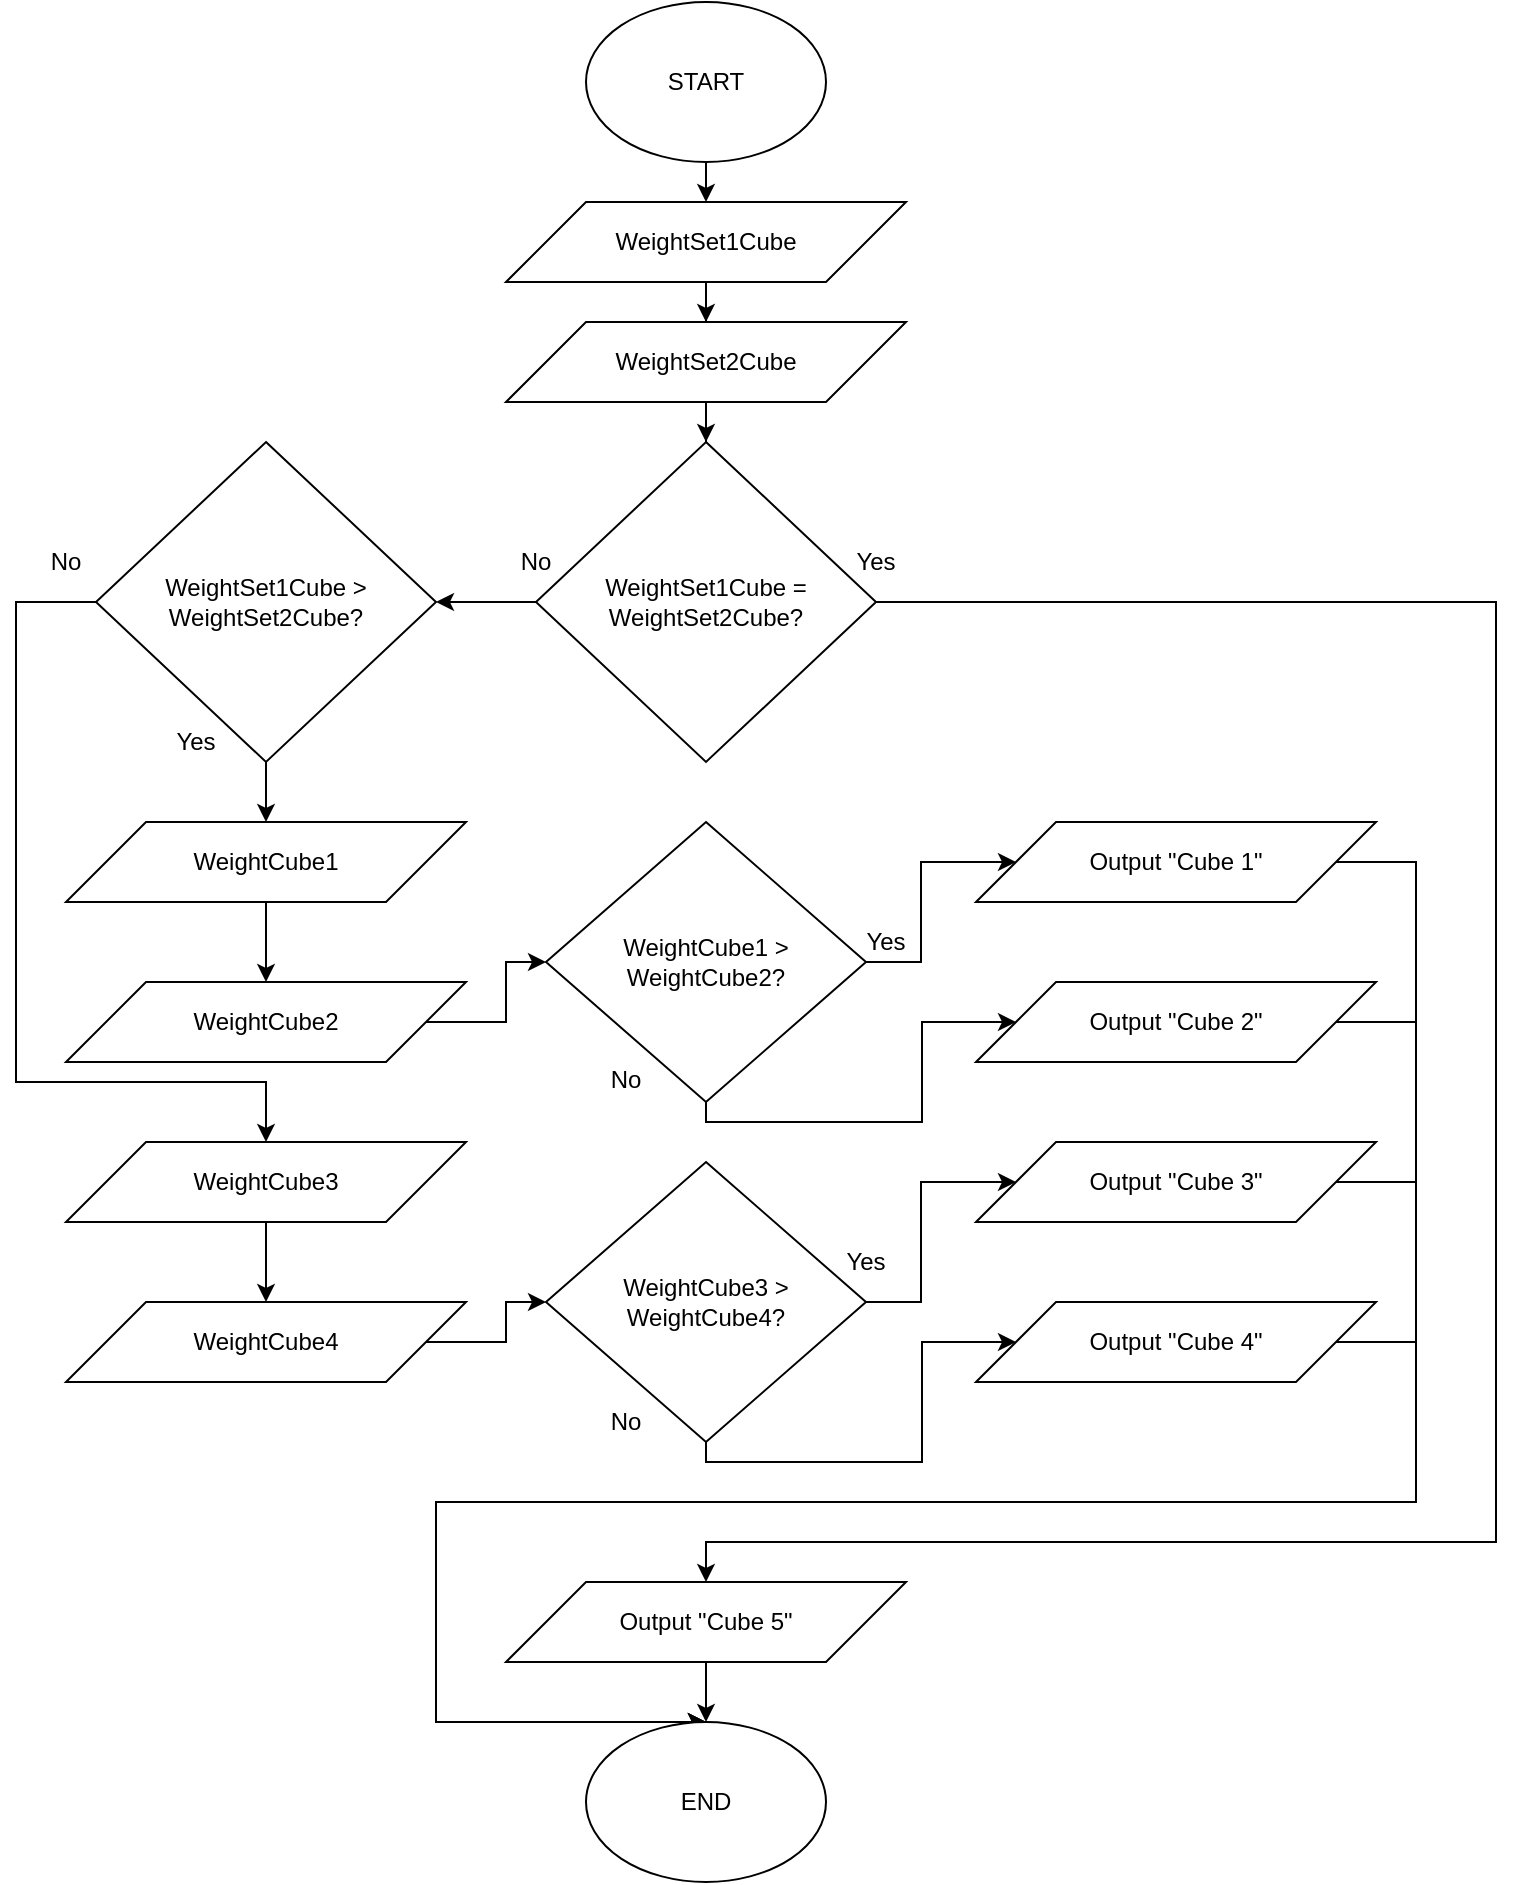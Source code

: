 <mxfile version="12.3.9" type="github" pages="1"><diagram id="J1djyU48cJGO3LC8F4aQ" name="Page-1"><mxGraphModel dx="1021" dy="564" grid="1" gridSize="10" guides="1" tooltips="1" connect="1" arrows="1" fold="1" page="1" pageScale="1" pageWidth="850" pageHeight="1100" math="0" shadow="0"><root><mxCell id="0"/><mxCell id="1" parent="0"/><mxCell id="P0N9OHW8gnIvDzfLQqpC-12" style="edgeStyle=orthogonalEdgeStyle;rounded=0;orthogonalLoop=1;jettySize=auto;html=1;exitX=0.5;exitY=1;exitDx=0;exitDy=0;entryX=0.5;entryY=0;entryDx=0;entryDy=0;" edge="1" parent="1" source="k7O_WJqjRe2MA41ZNXS6-3" target="k7O_WJqjRe2MA41ZNXS6-4"><mxGeometry relative="1" as="geometry"/></mxCell><mxCell id="k7O_WJqjRe2MA41ZNXS6-3" value="START" style="ellipse;whiteSpace=wrap;html=1;" parent="1" vertex="1"><mxGeometry x="365" y="20" width="120" height="80" as="geometry"/></mxCell><mxCell id="P0N9OHW8gnIvDzfLQqpC-13" style="edgeStyle=orthogonalEdgeStyle;rounded=0;orthogonalLoop=1;jettySize=auto;html=1;entryX=0.5;entryY=0;entryDx=0;entryDy=0;" edge="1" parent="1" source="k7O_WJqjRe2MA41ZNXS6-4" target="k7O_WJqjRe2MA41ZNXS6-5"><mxGeometry relative="1" as="geometry"/></mxCell><mxCell id="k7O_WJqjRe2MA41ZNXS6-4" value="&lt;div&gt;WeightSet1Cube&lt;/div&gt;" style="shape=parallelogram;perimeter=parallelogramPerimeter;whiteSpace=wrap;html=1;" parent="1" vertex="1"><mxGeometry x="325" y="120" width="200" height="40" as="geometry"/></mxCell><mxCell id="P0N9OHW8gnIvDzfLQqpC-14" style="edgeStyle=orthogonalEdgeStyle;rounded=0;orthogonalLoop=1;jettySize=auto;html=1;" edge="1" parent="1" source="k7O_WJqjRe2MA41ZNXS6-5" target="k7O_WJqjRe2MA41ZNXS6-6"><mxGeometry relative="1" as="geometry"/></mxCell><mxCell id="k7O_WJqjRe2MA41ZNXS6-5" value="WeightSet2Cube" style="shape=parallelogram;perimeter=parallelogramPerimeter;whiteSpace=wrap;html=1;" parent="1" vertex="1"><mxGeometry x="325" y="180" width="200" height="40" as="geometry"/></mxCell><mxCell id="P0N9OHW8gnIvDzfLQqpC-5" style="edgeStyle=orthogonalEdgeStyle;rounded=0;orthogonalLoop=1;jettySize=auto;html=1;entryX=1;entryY=0.5;entryDx=0;entryDy=0;" edge="1" parent="1" source="k7O_WJqjRe2MA41ZNXS6-6" target="k7O_WJqjRe2MA41ZNXS6-8"><mxGeometry relative="1" as="geometry"/></mxCell><mxCell id="P0N9OHW8gnIvDzfLQqpC-22" style="edgeStyle=orthogonalEdgeStyle;rounded=0;orthogonalLoop=1;jettySize=auto;html=1;entryX=0.5;entryY=0;entryDx=0;entryDy=0;" edge="1" parent="1" source="k7O_WJqjRe2MA41ZNXS6-6" target="P0N9OHW8gnIvDzfLQqpC-19"><mxGeometry relative="1" as="geometry"><Array as="points"><mxPoint x="820" y="320"/><mxPoint x="820" y="790"/><mxPoint x="425" y="790"/></Array></mxGeometry></mxCell><mxCell id="k7O_WJqjRe2MA41ZNXS6-6" value="WeightSet1Cube = WeightSet2Cube?" style="rhombus;whiteSpace=wrap;html=1;" parent="1" vertex="1"><mxGeometry x="340" y="240" width="170" height="160" as="geometry"/></mxCell><mxCell id="P0N9OHW8gnIvDzfLQqpC-4" style="edgeStyle=orthogonalEdgeStyle;rounded=0;orthogonalLoop=1;jettySize=auto;html=1;entryX=0.5;entryY=0;entryDx=0;entryDy=0;" edge="1" parent="1" source="k7O_WJqjRe2MA41ZNXS6-8" target="k7O_WJqjRe2MA41ZNXS6-9"><mxGeometry relative="1" as="geometry"/></mxCell><mxCell id="P0N9OHW8gnIvDzfLQqpC-6" style="edgeStyle=orthogonalEdgeStyle;rounded=0;orthogonalLoop=1;jettySize=auto;html=1;entryX=0.5;entryY=0;entryDx=0;entryDy=0;" edge="1" parent="1" source="k7O_WJqjRe2MA41ZNXS6-8" target="k7O_WJqjRe2MA41ZNXS6-14"><mxGeometry relative="1" as="geometry"><Array as="points"><mxPoint x="80" y="320"/><mxPoint x="80" y="560"/><mxPoint x="205" y="560"/></Array></mxGeometry></mxCell><mxCell id="k7O_WJqjRe2MA41ZNXS6-8" value="WeightSet1Cube &amp;gt; WeightSet2Cube?" style="rhombus;whiteSpace=wrap;html=1;" parent="1" vertex="1"><mxGeometry x="120" y="240" width="170" height="160" as="geometry"/></mxCell><mxCell id="P0N9OHW8gnIvDzfLQqpC-2" style="edgeStyle=orthogonalEdgeStyle;rounded=0;orthogonalLoop=1;jettySize=auto;html=1;entryX=0.5;entryY=0;entryDx=0;entryDy=0;" edge="1" parent="1" source="k7O_WJqjRe2MA41ZNXS6-9" target="k7O_WJqjRe2MA41ZNXS6-10"><mxGeometry relative="1" as="geometry"/></mxCell><mxCell id="k7O_WJqjRe2MA41ZNXS6-9" value="WeightCube1" style="shape=parallelogram;perimeter=parallelogramPerimeter;whiteSpace=wrap;html=1;" parent="1" vertex="1"><mxGeometry x="105" y="430" width="200" height="40" as="geometry"/></mxCell><mxCell id="P0N9OHW8gnIvDzfLQqpC-11" style="edgeStyle=orthogonalEdgeStyle;rounded=0;orthogonalLoop=1;jettySize=auto;html=1;entryX=0;entryY=0.5;entryDx=0;entryDy=0;" edge="1" parent="1" source="k7O_WJqjRe2MA41ZNXS6-10" target="k7O_WJqjRe2MA41ZNXS6-11"><mxGeometry relative="1" as="geometry"/></mxCell><mxCell id="k7O_WJqjRe2MA41ZNXS6-10" value="WeightCube2" style="shape=parallelogram;perimeter=parallelogramPerimeter;whiteSpace=wrap;html=1;" parent="1" vertex="1"><mxGeometry x="105" y="510" width="200" height="40" as="geometry"/></mxCell><mxCell id="P0N9OHW8gnIvDzfLQqpC-16" style="edgeStyle=orthogonalEdgeStyle;rounded=0;orthogonalLoop=1;jettySize=auto;html=1;entryX=0;entryY=0.5;entryDx=0;entryDy=0;" edge="1" parent="1" source="k7O_WJqjRe2MA41ZNXS6-11" target="k7O_WJqjRe2MA41ZNXS6-12"><mxGeometry relative="1" as="geometry"/></mxCell><mxCell id="P0N9OHW8gnIvDzfLQqpC-17" style="edgeStyle=orthogonalEdgeStyle;rounded=0;orthogonalLoop=1;jettySize=auto;html=1;entryX=0;entryY=0.5;entryDx=0;entryDy=0;" edge="1" parent="1" source="k7O_WJqjRe2MA41ZNXS6-11" target="k7O_WJqjRe2MA41ZNXS6-13"><mxGeometry relative="1" as="geometry"><Array as="points"><mxPoint x="425" y="580"/><mxPoint x="533" y="580"/><mxPoint x="533" y="530"/></Array></mxGeometry></mxCell><mxCell id="k7O_WJqjRe2MA41ZNXS6-11" value="WeightCube1 &amp;gt; WeightCube2?" style="rhombus;whiteSpace=wrap;html=1;" parent="1" vertex="1"><mxGeometry x="345" y="430" width="160" height="140" as="geometry"/></mxCell><mxCell id="P0N9OHW8gnIvDzfLQqpC-28" style="edgeStyle=orthogonalEdgeStyle;rounded=0;orthogonalLoop=1;jettySize=auto;html=1;entryX=0.5;entryY=0;entryDx=0;entryDy=0;" edge="1" parent="1" source="k7O_WJqjRe2MA41ZNXS6-12" target="P0N9OHW8gnIvDzfLQqpC-20"><mxGeometry relative="1" as="geometry"><Array as="points"><mxPoint x="780" y="450"/><mxPoint x="780" y="770"/><mxPoint x="290" y="770"/><mxPoint x="290" y="880"/></Array></mxGeometry></mxCell><mxCell id="k7O_WJqjRe2MA41ZNXS6-12" value="Output &quot;Cube 1&quot;" style="shape=parallelogram;perimeter=parallelogramPerimeter;whiteSpace=wrap;html=1;" parent="1" vertex="1"><mxGeometry x="560" y="430" width="200" height="40" as="geometry"/></mxCell><mxCell id="P0N9OHW8gnIvDzfLQqpC-27" style="edgeStyle=orthogonalEdgeStyle;rounded=0;orthogonalLoop=1;jettySize=auto;html=1;entryX=0.5;entryY=0;entryDx=0;entryDy=0;" edge="1" parent="1" source="k7O_WJqjRe2MA41ZNXS6-13" target="P0N9OHW8gnIvDzfLQqpC-20"><mxGeometry relative="1" as="geometry"><Array as="points"><mxPoint x="780" y="530"/><mxPoint x="780" y="770"/><mxPoint x="290" y="770"/><mxPoint x="290" y="880"/></Array></mxGeometry></mxCell><mxCell id="k7O_WJqjRe2MA41ZNXS6-13" value="Output &quot;Cube 2&quot;" style="shape=parallelogram;perimeter=parallelogramPerimeter;whiteSpace=wrap;html=1;" parent="1" vertex="1"><mxGeometry x="560" y="510" width="200" height="40" as="geometry"/></mxCell><mxCell id="P0N9OHW8gnIvDzfLQqpC-7" style="edgeStyle=orthogonalEdgeStyle;rounded=0;orthogonalLoop=1;jettySize=auto;html=1;entryX=0.5;entryY=0;entryDx=0;entryDy=0;" edge="1" parent="1" source="k7O_WJqjRe2MA41ZNXS6-14" target="k7O_WJqjRe2MA41ZNXS6-15"><mxGeometry relative="1" as="geometry"/></mxCell><mxCell id="k7O_WJqjRe2MA41ZNXS6-14" value="WeightCube3" style="shape=parallelogram;perimeter=parallelogramPerimeter;whiteSpace=wrap;html=1;" parent="1" vertex="1"><mxGeometry x="105" y="590" width="200" height="40" as="geometry"/></mxCell><mxCell id="P0N9OHW8gnIvDzfLQqpC-9" style="edgeStyle=orthogonalEdgeStyle;rounded=0;orthogonalLoop=1;jettySize=auto;html=1;entryX=0;entryY=0.5;entryDx=0;entryDy=0;" edge="1" parent="1" source="k7O_WJqjRe2MA41ZNXS6-15" target="k7O_WJqjRe2MA41ZNXS6-16"><mxGeometry relative="1" as="geometry"/></mxCell><mxCell id="k7O_WJqjRe2MA41ZNXS6-15" value="WeightCube4" style="shape=parallelogram;perimeter=parallelogramPerimeter;whiteSpace=wrap;html=1;" parent="1" vertex="1"><mxGeometry x="105" y="670" width="200" height="40" as="geometry"/></mxCell><mxCell id="P0N9OHW8gnIvDzfLQqpC-23" style="edgeStyle=orthogonalEdgeStyle;rounded=0;orthogonalLoop=1;jettySize=auto;html=1;entryX=0;entryY=0.5;entryDx=0;entryDy=0;" edge="1" parent="1" source="k7O_WJqjRe2MA41ZNXS6-16" target="k7O_WJqjRe2MA41ZNXS6-17"><mxGeometry relative="1" as="geometry"/></mxCell><mxCell id="P0N9OHW8gnIvDzfLQqpC-24" style="edgeStyle=orthogonalEdgeStyle;rounded=0;orthogonalLoop=1;jettySize=auto;html=1;exitX=0.5;exitY=1;exitDx=0;exitDy=0;entryX=0;entryY=0.5;entryDx=0;entryDy=0;" edge="1" parent="1" source="k7O_WJqjRe2MA41ZNXS6-16" target="k7O_WJqjRe2MA41ZNXS6-18"><mxGeometry relative="1" as="geometry"><Array as="points"><mxPoint x="425" y="750"/><mxPoint x="533" y="750"/><mxPoint x="533" y="690"/></Array></mxGeometry></mxCell><mxCell id="k7O_WJqjRe2MA41ZNXS6-16" value="WeightCube3 &amp;gt; WeightCube4?" style="rhombus;whiteSpace=wrap;html=1;" parent="1" vertex="1"><mxGeometry x="345" y="600" width="160" height="140" as="geometry"/></mxCell><mxCell id="P0N9OHW8gnIvDzfLQqpC-26" style="edgeStyle=orthogonalEdgeStyle;rounded=0;orthogonalLoop=1;jettySize=auto;html=1;entryX=0.5;entryY=0;entryDx=0;entryDy=0;" edge="1" parent="1" source="k7O_WJqjRe2MA41ZNXS6-17" target="P0N9OHW8gnIvDzfLQqpC-20"><mxGeometry relative="1" as="geometry"><Array as="points"><mxPoint x="780" y="610"/><mxPoint x="780" y="770"/><mxPoint x="290" y="770"/><mxPoint x="290" y="880"/></Array></mxGeometry></mxCell><mxCell id="k7O_WJqjRe2MA41ZNXS6-17" value="&lt;div&gt;Output &quot;Cube 3&quot;&lt;/div&gt;" style="shape=parallelogram;perimeter=parallelogramPerimeter;whiteSpace=wrap;html=1;" parent="1" vertex="1"><mxGeometry x="560" y="590" width="200" height="40" as="geometry"/></mxCell><mxCell id="P0N9OHW8gnIvDzfLQqpC-25" style="edgeStyle=orthogonalEdgeStyle;rounded=0;orthogonalLoop=1;jettySize=auto;html=1;entryX=0.5;entryY=0;entryDx=0;entryDy=0;" edge="1" parent="1" source="k7O_WJqjRe2MA41ZNXS6-18" target="P0N9OHW8gnIvDzfLQqpC-20"><mxGeometry relative="1" as="geometry"><Array as="points"><mxPoint x="780" y="690"/><mxPoint x="780" y="770"/><mxPoint x="290" y="770"/><mxPoint x="290" y="880"/></Array></mxGeometry></mxCell><mxCell id="k7O_WJqjRe2MA41ZNXS6-18" value="Output &quot;Cube 4&quot;" style="shape=parallelogram;perimeter=parallelogramPerimeter;whiteSpace=wrap;html=1;" parent="1" vertex="1"><mxGeometry x="560" y="670" width="200" height="40" as="geometry"/></mxCell><mxCell id="P0N9OHW8gnIvDzfLQqpC-21" style="edgeStyle=orthogonalEdgeStyle;rounded=0;orthogonalLoop=1;jettySize=auto;html=1;entryX=0.5;entryY=0;entryDx=0;entryDy=0;" edge="1" parent="1" source="P0N9OHW8gnIvDzfLQqpC-19" target="P0N9OHW8gnIvDzfLQqpC-20"><mxGeometry relative="1" as="geometry"/></mxCell><mxCell id="P0N9OHW8gnIvDzfLQqpC-19" value="Output &quot;Cube 5&quot;" style="shape=parallelogram;perimeter=parallelogramPerimeter;whiteSpace=wrap;html=1;" vertex="1" parent="1"><mxGeometry x="325" y="810" width="200" height="40" as="geometry"/></mxCell><mxCell id="P0N9OHW8gnIvDzfLQqpC-20" value="END" style="ellipse;whiteSpace=wrap;html=1;" vertex="1" parent="1"><mxGeometry x="365" y="880" width="120" height="80" as="geometry"/></mxCell><mxCell id="P0N9OHW8gnIvDzfLQqpC-29" value="Yes" style="text;html=1;strokeColor=none;fillColor=none;align=center;verticalAlign=middle;whiteSpace=wrap;rounded=0;" vertex="1" parent="1"><mxGeometry x="485" y="640" width="40" height="20" as="geometry"/></mxCell><mxCell id="P0N9OHW8gnIvDzfLQqpC-30" value="No" style="text;html=1;strokeColor=none;fillColor=none;align=center;verticalAlign=middle;whiteSpace=wrap;rounded=0;" vertex="1" parent="1"><mxGeometry x="365" y="720" width="40" height="20" as="geometry"/></mxCell><mxCell id="P0N9OHW8gnIvDzfLQqpC-31" value="Yes" style="text;html=1;strokeColor=none;fillColor=none;align=center;verticalAlign=middle;whiteSpace=wrap;rounded=0;" vertex="1" parent="1"><mxGeometry x="490" y="290" width="40" height="20" as="geometry"/></mxCell><mxCell id="P0N9OHW8gnIvDzfLQqpC-32" value="No" style="text;html=1;strokeColor=none;fillColor=none;align=center;verticalAlign=middle;whiteSpace=wrap;rounded=0;" vertex="1" parent="1"><mxGeometry x="365" y="549" width="40" height="20" as="geometry"/></mxCell><mxCell id="P0N9OHW8gnIvDzfLQqpC-33" value="Yes" style="text;html=1;strokeColor=none;fillColor=none;align=center;verticalAlign=middle;whiteSpace=wrap;rounded=0;" vertex="1" parent="1"><mxGeometry x="495" y="480" width="40" height="20" as="geometry"/></mxCell><mxCell id="P0N9OHW8gnIvDzfLQqpC-34" value="No" style="text;html=1;strokeColor=none;fillColor=none;align=center;verticalAlign=middle;whiteSpace=wrap;rounded=0;" vertex="1" parent="1"><mxGeometry x="320" y="290" width="40" height="20" as="geometry"/></mxCell><mxCell id="P0N9OHW8gnIvDzfLQqpC-35" value="Yes" style="text;html=1;strokeColor=none;fillColor=none;align=center;verticalAlign=middle;whiteSpace=wrap;rounded=0;" vertex="1" parent="1"><mxGeometry x="150" y="380" width="40" height="20" as="geometry"/></mxCell><mxCell id="P0N9OHW8gnIvDzfLQqpC-36" value="No" style="text;html=1;strokeColor=none;fillColor=none;align=center;verticalAlign=middle;whiteSpace=wrap;rounded=0;" vertex="1" parent="1"><mxGeometry x="85" y="290" width="40" height="20" as="geometry"/></mxCell></root></mxGraphModel></diagram></mxfile>